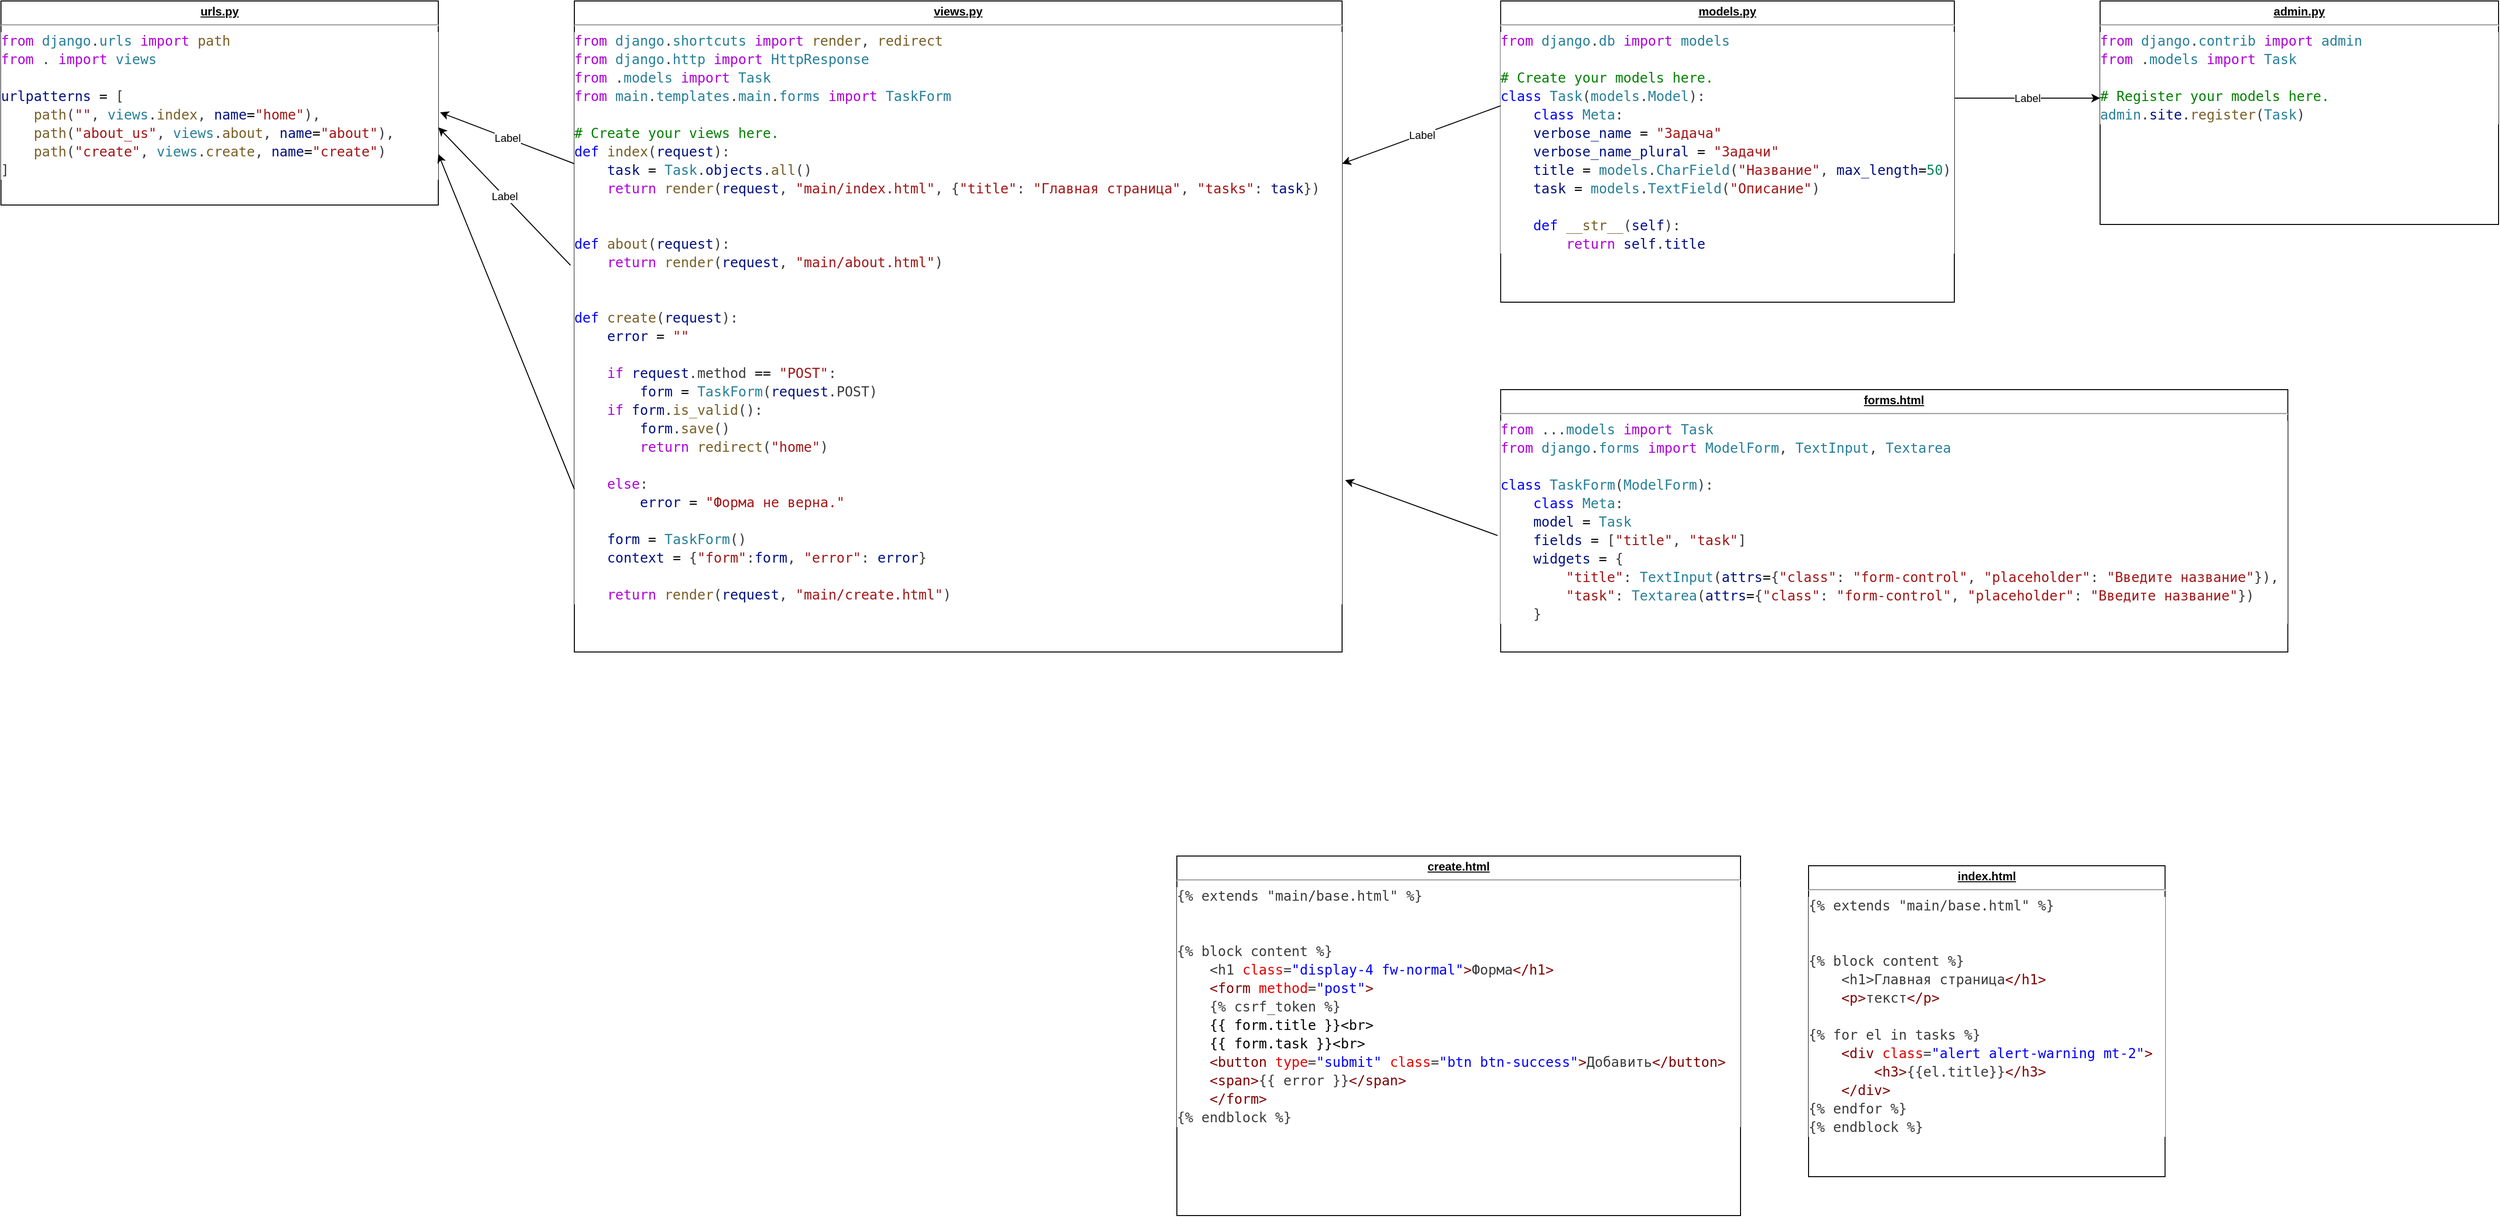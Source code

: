 <mxfile version="21.5.0" type="github">
  <diagram name="Page-1" id="e56a1550-8fbb-45ad-956c-1786394a9013">
    <mxGraphModel dx="2502" dy="1232" grid="1" gridSize="10" guides="1" tooltips="1" connect="1" arrows="1" fold="1" page="1" pageScale="1" pageWidth="1100" pageHeight="850" background="none" math="0" shadow="0">
      <root>
        <mxCell id="0" />
        <mxCell id="1" parent="0" />
        <mxCell id="yi79t5vUQcOIQiDHJ_99-1" value="&lt;p style=&quot;margin:0px;margin-top:4px;text-align:center;text-decoration:underline;&quot;&gt;&lt;b&gt;urls.py&lt;/b&gt;&lt;/p&gt;&lt;hr&gt;&lt;div style=&quot;background-color: rgb(255, 255, 255); font-family: &amp;quot;Droid Sans Mono&amp;quot;, &amp;quot;monospace&amp;quot;, monospace; font-size: 14px; line-height: 19px;&quot;&gt;&lt;div style=&quot;&quot;&gt;&lt;font color=&quot;#af00db&quot;&gt;from&lt;/font&gt; &lt;span style=&quot;color: rgb(38, 127, 153);&quot;&gt;django&lt;/span&gt;&lt;font color=&quot;#3b3b3b&quot;&gt;.&lt;/font&gt;&lt;span style=&quot;color: rgb(38, 127, 153);&quot;&gt;urls&lt;/span&gt; &lt;span style=&quot;color: rgb(175, 0, 219);&quot;&gt;import&lt;/span&gt; &lt;span style=&quot;color: rgb(121, 94, 38);&quot;&gt;path&lt;/span&gt;&lt;/div&gt;&lt;div style=&quot;color: rgb(59, 59, 59);&quot;&gt;&lt;span style=&quot;color: #af00db;&quot;&gt;from&lt;/span&gt; . &lt;span style=&quot;color: #af00db;&quot;&gt;import&lt;/span&gt; &lt;span style=&quot;color: #267f99;&quot;&gt;views&lt;/span&gt;&lt;/div&gt;&lt;br&gt;&lt;div style=&quot;color: rgb(59, 59, 59);&quot;&gt;&lt;span style=&quot;color: #001080;&quot;&gt;urlpatterns&lt;/span&gt; &lt;span style=&quot;color: #000000;&quot;&gt;=&lt;/span&gt; [&lt;/div&gt;&lt;div style=&quot;color: rgb(59, 59, 59);&quot;&gt;    &lt;span style=&quot;color: #795e26;&quot;&gt;&amp;nbsp; &amp;nbsp; path&lt;/span&gt;(&lt;span style=&quot;color: #a31515;&quot;&gt;&quot;&quot;&lt;/span&gt;, &lt;span style=&quot;color: #267f99;&quot;&gt;views&lt;/span&gt;.&lt;span style=&quot;color: #795e26;&quot;&gt;index&lt;/span&gt;, &lt;span style=&quot;color: #001080;&quot;&gt;name&lt;/span&gt;&lt;span style=&quot;color: #000000;&quot;&gt;=&lt;/span&gt;&lt;span style=&quot;color: #a31515;&quot;&gt;&quot;home&quot;&lt;/span&gt;),&lt;/div&gt;&lt;div style=&quot;color: rgb(59, 59, 59);&quot;&gt;    &amp;nbsp; &amp;nbsp;&lt;span style=&quot;color: rgb(121, 94, 38);&quot;&gt;&amp;nbsp;&lt;/span&gt;&lt;span style=&quot;color: #795e26;&quot;&gt;path&lt;/span&gt;(&lt;span style=&quot;color: #a31515;&quot;&gt;&quot;about_us&quot;&lt;/span&gt;, &lt;span style=&quot;color: #267f99;&quot;&gt;views&lt;/span&gt;.&lt;span style=&quot;color: #795e26;&quot;&gt;about&lt;/span&gt;, &lt;span style=&quot;color: #001080;&quot;&gt;name&lt;/span&gt;&lt;span style=&quot;color: #000000;&quot;&gt;=&lt;/span&gt;&lt;span style=&quot;color: #a31515;&quot;&gt;&quot;about&quot;&lt;/span&gt;),&lt;/div&gt;&lt;div style=&quot;color: rgb(59, 59, 59);&quot;&gt;    &amp;nbsp; &amp;nbsp;&lt;span style=&quot;color: rgb(121, 94, 38);&quot;&gt;&amp;nbsp;&lt;/span&gt;&lt;span style=&quot;color: #795e26;&quot;&gt;path&lt;/span&gt;(&lt;span style=&quot;color: #a31515;&quot;&gt;&quot;create&quot;&lt;/span&gt;, &lt;span style=&quot;color: #267f99;&quot;&gt;views&lt;/span&gt;.&lt;span style=&quot;color: #795e26;&quot;&gt;create&lt;/span&gt;, &lt;span style=&quot;color: #001080;&quot;&gt;name&lt;/span&gt;&lt;span style=&quot;color: #000000;&quot;&gt;=&lt;/span&gt;&lt;span style=&quot;color: #a31515;&quot;&gt;&quot;create&quot;&lt;/span&gt;)&lt;/div&gt;&lt;div style=&quot;color: rgb(59, 59, 59);&quot;&gt;]&lt;/div&gt;&lt;/div&gt;" style="verticalAlign=top;align=left;overflow=fill;fontSize=12;fontFamily=Helvetica;html=1;whiteSpace=wrap;" parent="1" vertex="1">
          <mxGeometry x="-510" y="70" width="450" height="210" as="geometry" />
        </mxCell>
        <mxCell id="yi79t5vUQcOIQiDHJ_99-2" value="&lt;p style=&quot;margin:0px;margin-top:4px;text-align:center;text-decoration:underline;&quot;&gt;&lt;b&gt;views.py&lt;/b&gt;&lt;/p&gt;&lt;hr&gt;&lt;div style=&quot;background-color: rgb(255, 255, 255); font-family: &amp;quot;Droid Sans Mono&amp;quot;, &amp;quot;monospace&amp;quot;, monospace; font-size: 14px; line-height: 19px;&quot;&gt;&lt;div style=&quot;&quot;&gt;&lt;font color=&quot;#af00db&quot;&gt;from&lt;/font&gt; &lt;span style=&quot;color: rgb(38, 127, 153);&quot;&gt;django&lt;/span&gt;&lt;font color=&quot;#3b3b3b&quot;&gt;.&lt;/font&gt;&lt;span style=&quot;color: rgb(38, 127, 153);&quot;&gt;shortcuts&lt;/span&gt; &lt;span style=&quot;color: rgb(175, 0, 219);&quot;&gt;import&lt;/span&gt; &lt;span style=&quot;color: rgb(121, 94, 38);&quot;&gt;render&lt;/span&gt;&lt;font color=&quot;#3b3b3b&quot;&gt;, &lt;/font&gt;&lt;span style=&quot;color: rgb(121, 94, 38);&quot;&gt;redirect&lt;/span&gt;&lt;/div&gt;&lt;div style=&quot;color: rgb(59, 59, 59);&quot;&gt;&lt;span style=&quot;color: #af00db;&quot;&gt;from&lt;/span&gt; &lt;span style=&quot;color: #267f99;&quot;&gt;django&lt;/span&gt;.&lt;span style=&quot;color: #267f99;&quot;&gt;http&lt;/span&gt; &lt;span style=&quot;color: #af00db;&quot;&gt;import&lt;/span&gt; &lt;span style=&quot;color: #267f99;&quot;&gt;HttpResponse&lt;/span&gt;&lt;/div&gt;&lt;div style=&quot;color: rgb(59, 59, 59);&quot;&gt;&lt;span style=&quot;color: #af00db;&quot;&gt;from&lt;/span&gt; .&lt;span style=&quot;color: #267f99;&quot;&gt;models&lt;/span&gt; &lt;span style=&quot;color: #af00db;&quot;&gt;import&lt;/span&gt; &lt;span style=&quot;color: #267f99;&quot;&gt;Task&lt;/span&gt;&lt;/div&gt;&lt;div style=&quot;color: rgb(59, 59, 59);&quot;&gt;&lt;span style=&quot;color: #af00db;&quot;&gt;from&lt;/span&gt; &lt;span style=&quot;color: #267f99;&quot;&gt;main&lt;/span&gt;.&lt;span style=&quot;color: #267f99;&quot;&gt;templates&lt;/span&gt;.&lt;span style=&quot;color: #267f99;&quot;&gt;main&lt;/span&gt;.&lt;span style=&quot;color: #267f99;&quot;&gt;forms&lt;/span&gt; &lt;span style=&quot;color: #af00db;&quot;&gt;import&lt;/span&gt; &lt;span style=&quot;color: #267f99;&quot;&gt;TaskForm&lt;/span&gt;&lt;/div&gt;&lt;br&gt;&lt;div style=&quot;color: rgb(59, 59, 59);&quot;&gt;&lt;span style=&quot;color: #008000;&quot;&gt;# Create your views here.&lt;/span&gt;&lt;/div&gt;&lt;div style=&quot;color: rgb(59, 59, 59);&quot;&gt;&lt;span style=&quot;color: #0000ff;&quot;&gt;def&lt;/span&gt; &lt;span style=&quot;color: #795e26;&quot;&gt;index&lt;/span&gt;(&lt;span style=&quot;color: #001080;&quot;&gt;request&lt;/span&gt;):&lt;/div&gt;&lt;div style=&quot;color: rgb(59, 59, 59);&quot;&gt;    &amp;nbsp; &amp;nbsp;&lt;span style=&quot;color: rgb(0, 16, 128);&quot;&gt;&amp;nbsp;&lt;/span&gt;&lt;span style=&quot;color: #001080;&quot;&gt;task&lt;/span&gt; &lt;span style=&quot;color: #000000;&quot;&gt;=&lt;/span&gt; &lt;span style=&quot;color: #267f99;&quot;&gt;Task&lt;/span&gt;.&lt;span style=&quot;color: #001080;&quot;&gt;objects&lt;/span&gt;.&lt;span style=&quot;color: #795e26;&quot;&gt;all&lt;/span&gt;()&lt;/div&gt;&lt;div style=&quot;color: rgb(59, 59, 59);&quot;&gt;    &amp;nbsp; &amp;nbsp;&lt;span style=&quot;color: rgb(0, 16, 128);&quot;&gt;&amp;nbsp;&lt;/span&gt;&lt;span style=&quot;color: #af00db;&quot;&gt;return&lt;/span&gt; &lt;span style=&quot;color: #795e26;&quot;&gt;render&lt;/span&gt;(&lt;span style=&quot;color: #001080;&quot;&gt;request&lt;/span&gt;, &lt;span style=&quot;color: #a31515;&quot;&gt;&quot;main/index.html&quot;&lt;/span&gt;, {&lt;span style=&quot;color: #a31515;&quot;&gt;&quot;title&quot;&lt;/span&gt;: &lt;span style=&quot;color: #a31515;&quot;&gt;&quot;Главная страница&quot;&lt;/span&gt;, &lt;span style=&quot;color: #a31515;&quot;&gt;&quot;tasks&quot;&lt;/span&gt;: &lt;span style=&quot;color: #001080;&quot;&gt;task&lt;/span&gt;})&lt;/div&gt;&lt;br&gt;&lt;br&gt;&lt;div style=&quot;color: rgb(59, 59, 59);&quot;&gt;&lt;span style=&quot;color: #0000ff;&quot;&gt;def&lt;/span&gt; &lt;span style=&quot;color: #795e26;&quot;&gt;about&lt;/span&gt;(&lt;span style=&quot;color: #001080;&quot;&gt;request&lt;/span&gt;):&lt;/div&gt;&lt;div style=&quot;color: rgb(59, 59, 59);&quot;&gt;    &amp;nbsp; &amp;nbsp;&lt;span style=&quot;color: rgb(0, 16, 128);&quot;&gt;&amp;nbsp;&lt;/span&gt;&lt;span style=&quot;color: #af00db;&quot;&gt;return&lt;/span&gt; &lt;span style=&quot;color: #795e26;&quot;&gt;render&lt;/span&gt;(&lt;span style=&quot;color: #001080;&quot;&gt;request&lt;/span&gt;, &lt;span style=&quot;color: #a31515;&quot;&gt;&quot;main/about.html&quot;&lt;/span&gt;)&lt;/div&gt;&lt;br&gt;&lt;br&gt;&lt;div style=&quot;color: rgb(59, 59, 59);&quot;&gt;&lt;span style=&quot;color: #0000ff;&quot;&gt;def&lt;/span&gt; &lt;span style=&quot;color: #795e26;&quot;&gt;create&lt;/span&gt;(&lt;span style=&quot;color: #001080;&quot;&gt;request&lt;/span&gt;):&lt;/div&gt;&lt;div style=&quot;color: rgb(59, 59, 59);&quot;&gt;    &amp;nbsp; &amp;nbsp;&lt;span style=&quot;color: rgb(0, 16, 128);&quot;&gt;&amp;nbsp;&lt;/span&gt;&lt;span style=&quot;color: #001080;&quot;&gt;error&lt;/span&gt; &lt;span style=&quot;color: #000000;&quot;&gt;=&lt;/span&gt; &lt;span style=&quot;color: #a31515;&quot;&gt;&quot;&quot;&lt;/span&gt;&lt;/div&gt;&lt;br&gt;&lt;div style=&quot;color: rgb(59, 59, 59);&quot;&gt;    &amp;nbsp; &amp;nbsp;&lt;span style=&quot;color: rgb(0, 16, 128);&quot;&gt;&amp;nbsp;&lt;/span&gt;&lt;span style=&quot;color: #af00db;&quot;&gt;if&lt;/span&gt; &lt;span style=&quot;color: #001080;&quot;&gt;request&lt;/span&gt;.method &lt;span style=&quot;color: #000000;&quot;&gt;==&lt;/span&gt; &lt;span style=&quot;color: #a31515;&quot;&gt;&quot;POST&quot;&lt;/span&gt;:&lt;/div&gt;&lt;div style=&quot;color: rgb(59, 59, 59);&quot;&gt;        &amp;nbsp; &amp;nbsp;&lt;span style=&quot;color: rgb(0, 16, 128);&quot;&gt;&amp;nbsp;&lt;/span&gt;&amp;nbsp; &amp;nbsp;&lt;span style=&quot;color: rgb(0, 16, 128);&quot;&gt;&amp;nbsp;&lt;/span&gt;&lt;span style=&quot;color: rgb(0, 16, 128);&quot;&gt;form&lt;/span&gt; &lt;span style=&quot;color: rgb(0, 0, 0);&quot;&gt;=&lt;/span&gt; &lt;span style=&quot;color: rgb(38, 127, 153);&quot;&gt;TaskForm&lt;/span&gt;(&lt;span style=&quot;color: rgb(0, 16, 128);&quot;&gt;request&lt;/span&gt;.POST)&lt;/div&gt;&lt;div style=&quot;color: rgb(59, 59, 59);&quot;&gt;        &amp;nbsp; &amp;nbsp;&lt;span style=&quot;color: rgb(0, 16, 128);&quot;&gt;&amp;nbsp;&lt;/span&gt;&lt;span style=&quot;color: #af00db;&quot;&gt;if&lt;/span&gt; &lt;span style=&quot;color: #001080;&quot;&gt;form&lt;/span&gt;.&lt;span style=&quot;color: #795e26;&quot;&gt;is_valid&lt;/span&gt;(): &lt;/div&gt;&lt;div style=&quot;color: rgb(59, 59, 59);&quot;&gt;            &amp;nbsp; &amp;nbsp;&lt;span style=&quot;color: rgb(0, 16, 128);&quot;&gt;&amp;nbsp;&lt;/span&gt;&amp;nbsp; &amp;nbsp;&lt;span style=&quot;color: rgb(0, 16, 128);&quot;&gt;&amp;nbsp;&lt;/span&gt;&lt;span style=&quot;color: rgb(0, 16, 128);&quot;&gt;form&lt;/span&gt;.&lt;span style=&quot;color: rgb(121, 94, 38);&quot;&gt;save&lt;/span&gt;()&lt;/div&gt;&lt;div style=&quot;color: rgb(59, 59, 59);&quot;&gt;            &amp;nbsp; &amp;nbsp;&lt;span style=&quot;color: rgb(0, 16, 128);&quot;&gt;&amp;nbsp; &amp;nbsp; &amp;nbsp;&lt;/span&gt;&lt;span style=&quot;color: #af00db;&quot;&gt;return&lt;/span&gt; &lt;span style=&quot;color: #795e26;&quot;&gt;redirect&lt;/span&gt;(&lt;span style=&quot;color: #a31515;&quot;&gt;&quot;home&quot;&lt;/span&gt;)&lt;/div&gt;&lt;br&gt;&lt;div style=&quot;color: rgb(59, 59, 59);&quot;&gt;    &amp;nbsp; &amp;nbsp;&lt;span style=&quot;color: rgb(0, 16, 128);&quot;&gt;&amp;nbsp;&lt;/span&gt;&lt;span style=&quot;color: #af00db;&quot;&gt;else&lt;/span&gt;:&lt;/div&gt;&lt;div style=&quot;color: rgb(59, 59, 59);&quot;&gt;        &amp;nbsp; &amp;nbsp;&lt;span style=&quot;color: rgb(0, 16, 128);&quot;&gt;&amp;nbsp;&lt;/span&gt;&amp;nbsp; &amp;nbsp;&lt;span style=&quot;color: rgb(0, 16, 128);&quot;&gt;&amp;nbsp;&lt;/span&gt;&lt;span style=&quot;color: rgb(0, 16, 128);&quot;&gt;error&lt;/span&gt; &lt;span style=&quot;color: rgb(0, 0, 0);&quot;&gt;=&lt;/span&gt; &lt;span style=&quot;color: rgb(163, 21, 21);&quot;&gt;&quot;Форма не верна.&quot;&lt;/span&gt;&lt;/div&gt;&lt;br&gt;&lt;div style=&quot;color: rgb(59, 59, 59);&quot;&gt;    &amp;nbsp; &amp;nbsp;&lt;span style=&quot;color: rgb(0, 16, 128);&quot;&gt;&amp;nbsp;&lt;/span&gt;&lt;span style=&quot;color: #001080;&quot;&gt;form&lt;/span&gt; &lt;span style=&quot;color: #000000;&quot;&gt;=&lt;/span&gt; &lt;span style=&quot;color: #267f99;&quot;&gt;TaskForm&lt;/span&gt;()&lt;/div&gt;&lt;div style=&quot;color: rgb(59, 59, 59);&quot;&gt;    &amp;nbsp; &amp;nbsp;&lt;span style=&quot;color: rgb(0, 16, 128);&quot;&gt;&amp;nbsp;&lt;/span&gt;&lt;span style=&quot;color: #001080;&quot;&gt;context&lt;/span&gt; &lt;span style=&quot;color: #000000;&quot;&gt;=&lt;/span&gt; {&lt;span style=&quot;color: #a31515;&quot;&gt;&quot;form&quot;&lt;/span&gt;:&lt;span style=&quot;color: #001080;&quot;&gt;form&lt;/span&gt;, &lt;span style=&quot;color: #a31515;&quot;&gt;&quot;error&quot;&lt;/span&gt;:  &lt;span style=&quot;color: #001080;&quot;&gt;error&lt;/span&gt;}&lt;/div&gt;&lt;br&gt;&lt;div style=&quot;color: rgb(59, 59, 59);&quot;&gt;    &amp;nbsp; &amp;nbsp;&lt;span style=&quot;color: rgb(0, 16, 128);&quot;&gt;&amp;nbsp;&lt;/span&gt;&lt;span style=&quot;color: #af00db;&quot;&gt;return&lt;/span&gt; &lt;span style=&quot;color: #795e26;&quot;&gt;render&lt;/span&gt;(&lt;span style=&quot;color: #001080;&quot;&gt;request&lt;/span&gt;, &lt;span style=&quot;color: #a31515;&quot;&gt;&quot;main/create.html&quot;&lt;/span&gt;)&lt;/div&gt;&lt;/div&gt;&lt;p style=&quot;margin:0px;margin-left:8px;&quot;&gt;&lt;br&gt;&lt;/p&gt;&lt;p style=&quot;margin:0px;margin-left:8px;&quot;&gt;&lt;br&gt;&lt;/p&gt;&lt;p style=&quot;margin:0px;margin-left:8px;&quot;&gt;&lt;br&gt;&lt;/p&gt;" style="verticalAlign=top;align=left;overflow=fill;fontSize=12;fontFamily=Helvetica;html=1;whiteSpace=wrap;" parent="1" vertex="1">
          <mxGeometry x="80" y="70" width="790" height="670" as="geometry" />
        </mxCell>
        <mxCell id="yi79t5vUQcOIQiDHJ_99-8" value="" style="endArrow=classic;html=1;rounded=0;entryX=1.001;entryY=0.257;entryDx=0;entryDy=0;entryPerimeter=0;exitX=-0.005;exitY=0.406;exitDx=0;exitDy=0;exitPerimeter=0;" parent="1" source="yi79t5vUQcOIQiDHJ_99-2" edge="1">
          <mxGeometry relative="1" as="geometry">
            <mxPoint x="29.55" y="437.48" as="sourcePoint" />
            <mxPoint x="-60.0" y="200.0" as="targetPoint" />
          </mxGeometry>
        </mxCell>
        <mxCell id="yi79t5vUQcOIQiDHJ_99-9" value="Label" style="edgeLabel;resizable=0;html=1;align=center;verticalAlign=middle;" parent="yi79t5vUQcOIQiDHJ_99-8" connectable="0" vertex="1">
          <mxGeometry relative="1" as="geometry" />
        </mxCell>
        <mxCell id="yi79t5vUQcOIQiDHJ_99-10" value="&lt;p style=&quot;margin:0px;margin-top:4px;text-align:center;text-decoration:underline;&quot;&gt;&lt;b&gt;index.html&lt;/b&gt;&lt;/p&gt;&lt;hr&gt;&lt;div style=&quot;color: rgb(59, 59, 59); background-color: rgb(255, 255, 255); font-family: &amp;quot;Droid Sans Mono&amp;quot;, &amp;quot;monospace&amp;quot;, monospace; font-size: 14px; line-height: 19px;&quot;&gt;&lt;div&gt;{% extends &quot;main/base.html&quot; %}&lt;/div&gt;&lt;br&gt;&lt;br&gt;&lt;div&gt;{% block content %}&lt;/div&gt;&lt;div&gt;&amp;nbsp; &amp;nbsp; &amp;lt;h1&amp;gt;Главная страница&lt;span style=&quot;color: #800000;&quot;&gt;&amp;lt;/h1&amp;gt;&lt;/span&gt;&lt;/div&gt;&lt;div&gt;    &lt;span style=&quot;color: #800000;&quot;&gt;&amp;nbsp; &amp;nbsp; &amp;lt;p&amp;gt;&lt;/span&gt;текст&lt;span style=&quot;color: #800000;&quot;&gt;&amp;lt;/p&amp;gt;&lt;/span&gt;&lt;/div&gt;&lt;br&gt;&lt;div&gt;    {% for el in tasks %}&lt;/div&gt;&lt;div&gt;        &lt;span style=&quot;color: #800000;&quot;&gt;&amp;nbsp; &amp;nbsp; &amp;lt;div&lt;/span&gt; &lt;span style=&quot;color: #e50000;&quot;&gt;class&lt;/span&gt;=&lt;span style=&quot;color: #0000ff;&quot;&gt;&quot;alert alert-warning mt-2&quot;&lt;/span&gt;&lt;span style=&quot;color: #800000;&quot;&gt;&amp;gt;&lt;/span&gt;&lt;/div&gt;&lt;div&gt;            &lt;span style=&quot;color: #800000;&quot;&gt;&amp;nbsp; &amp;nbsp; &amp;nbsp; &amp;nbsp; &amp;lt;h3&amp;gt;&lt;/span&gt;{{el.title}}&lt;span style=&quot;color: #800000;&quot;&gt;&amp;lt;/h3&amp;gt;&lt;/span&gt;&lt;/div&gt;&lt;div&gt;        &lt;span style=&quot;color: #800000;&quot;&gt;&amp;nbsp; &amp;nbsp; &amp;lt;/div&amp;gt;&lt;/span&gt;&lt;/div&gt;&lt;div&gt;    {% endfor %}&lt;/div&gt;&lt;div&gt;{% endblock %}&lt;/div&gt;&lt;/div&gt;" style="verticalAlign=top;align=left;overflow=fill;fontSize=12;fontFamily=Helvetica;html=1;whiteSpace=wrap;" parent="1" vertex="1">
          <mxGeometry x="1350" y="960" width="366.83" height="320" as="geometry" />
        </mxCell>
        <mxCell id="yi79t5vUQcOIQiDHJ_99-11" value="&lt;p style=&quot;margin:0px;margin-top:4px;text-align:center;text-decoration:underline;&quot;&gt;&lt;b&gt;create.html&lt;/b&gt;&lt;/p&gt;&lt;hr&gt;&lt;div style=&quot;background-color: rgb(255, 255, 255); font-family: &amp;quot;Droid Sans Mono&amp;quot;, &amp;quot;monospace&amp;quot;, monospace; font-size: 14px; line-height: 19px;&quot;&gt;&lt;div style=&quot;color: rgb(59, 59, 59);&quot;&gt;{% extends &quot;main/base.html&quot; %}&lt;/div&gt;&lt;br&gt;&lt;br&gt;&lt;div style=&quot;color: rgb(59, 59, 59);&quot;&gt;{% block content %}&lt;/div&gt;&lt;div style=&quot;color: rgb(59, 59, 59);&quot;&gt;&amp;nbsp; &amp;nbsp; &amp;lt;h1 &lt;span style=&quot;color: #e50000;&quot;&gt;class&lt;/span&gt;=&lt;span style=&quot;color: #0000ff;&quot;&gt;&quot;display-4 fw-normal&quot;&lt;/span&gt;&lt;span style=&quot;color: #800000;&quot;&gt;&amp;gt;&lt;/span&gt;Форма&lt;span style=&quot;color: #800000;&quot;&gt;&amp;lt;/h1&amp;gt;&lt;/span&gt;&lt;/div&gt;&lt;div style=&quot;color: rgb(59, 59, 59);&quot;&gt;    &lt;span style=&quot;color: #800000;&quot;&gt;&amp;nbsp; &amp;nbsp; &amp;lt;form&lt;/span&gt; &lt;span style=&quot;color: #e50000;&quot;&gt;method&lt;/span&gt;=&lt;span style=&quot;color: #0000ff;&quot;&gt;&quot;post&quot;&lt;/span&gt;&lt;span style=&quot;color: #800000;&quot;&gt;&amp;gt;&lt;/span&gt;&lt;/div&gt;&lt;div style=&quot;color: rgb(59, 59, 59);&quot;&gt;&amp;nbsp; &amp;nbsp; {% csrf_token %}&lt;/div&gt;&lt;div style=&quot;&quot;&gt;        &lt;span style=&quot;color: rgb(0, 128, 0);&quot;&gt;&amp;nbsp; &amp;nbsp; &lt;/span&gt;{{ form.title }}&amp;lt;br&amp;gt;&lt;/div&gt;&lt;div style=&quot;&quot;&gt;        &amp;nbsp; &amp;nbsp; {{ form.task }}&amp;lt;br&amp;gt;&lt;/div&gt;&lt;div style=&quot;color: rgb(59, 59, 59);&quot;&gt;&lt;span style=&quot;color: rgb(128, 0, 0);&quot;&gt;&amp;nbsp; &amp;nbsp; &amp;lt;button&lt;/span&gt; &lt;span style=&quot;color: rgb(229, 0, 0);&quot;&gt;type&lt;/span&gt;=&lt;span style=&quot;color: rgb(0, 0, 255);&quot;&gt;&quot;submit&quot;&lt;/span&gt; &lt;span style=&quot;color: rgb(229, 0, 0);&quot;&gt;class&lt;/span&gt;=&lt;span style=&quot;color: rgb(0, 0, 255);&quot;&gt;&quot;btn btn-success&quot;&lt;/span&gt;&lt;span style=&quot;color: rgb(128, 0, 0);&quot;&gt;&amp;gt;&lt;/span&gt;Добавить&lt;span style=&quot;color: rgb(128, 0, 0);&quot;&gt;&amp;lt;/button&amp;gt;&lt;/span&gt;&lt;br&gt;&lt;/div&gt;&lt;div style=&quot;color: rgb(59, 59, 59);&quot;&gt;        &lt;span style=&quot;color: #800000;&quot;&gt;&amp;nbsp; &amp;nbsp; &amp;lt;span&amp;gt;&lt;/span&gt;{{ error }}&lt;span style=&quot;color: #800000;&quot;&gt;&amp;lt;/span&amp;gt;&lt;/span&gt;&lt;/div&gt;&lt;div style=&quot;color: rgb(59, 59, 59);&quot;&gt;    &lt;span style=&quot;color: #800000;&quot;&gt;&amp;nbsp; &amp;nbsp; &amp;lt;/form&amp;gt;&lt;/span&gt;&lt;/div&gt;&lt;div style=&quot;color: rgb(59, 59, 59);&quot;&gt;{% endblock %}&lt;/div&gt;&lt;/div&gt;" style="verticalAlign=top;align=left;overflow=fill;fontSize=12;fontFamily=Helvetica;html=1;whiteSpace=wrap;" parent="1" vertex="1">
          <mxGeometry x="700" y="950" width="580" height="370" as="geometry" />
        </mxCell>
        <mxCell id="yi79t5vUQcOIQiDHJ_99-12" value="" style="endArrow=classic;html=1;rounded=0;entryX=1.004;entryY=0.137;entryDx=0;entryDy=0;entryPerimeter=0;exitX=0;exitY=0.25;exitDx=0;exitDy=0;" parent="1" source="yi79t5vUQcOIQiDHJ_99-2" edge="1">
          <mxGeometry relative="1" as="geometry">
            <mxPoint x="29.49" y="165.35" as="sourcePoint" />
            <mxPoint x="-58.2" y="184.64" as="targetPoint" />
          </mxGeometry>
        </mxCell>
        <mxCell id="yi79t5vUQcOIQiDHJ_99-13" value="Label" style="edgeLabel;resizable=0;html=1;align=center;verticalAlign=middle;" parent="yi79t5vUQcOIQiDHJ_99-12" connectable="0" vertex="1">
          <mxGeometry relative="1" as="geometry" />
        </mxCell>
        <mxCell id="yi79t5vUQcOIQiDHJ_99-30" value="&lt;p style=&quot;margin:0px;margin-top:4px;text-align:center;text-decoration:underline;&quot;&gt;&lt;b&gt;models.py&lt;/b&gt;&lt;/p&gt;&lt;hr&gt;&lt;div style=&quot;background-color: rgb(255, 255, 255); font-family: &amp;quot;Droid Sans Mono&amp;quot;, &amp;quot;monospace&amp;quot;, monospace; font-size: 14px; line-height: 19px;&quot;&gt;&lt;div style=&quot;&quot;&gt;&lt;font color=&quot;#af00db&quot;&gt;from&lt;/font&gt; &lt;span style=&quot;color: rgb(38, 127, 153);&quot;&gt;django&lt;/span&gt;&lt;font color=&quot;#3b3b3b&quot;&gt;.&lt;/font&gt;&lt;span style=&quot;color: rgb(38, 127, 153);&quot;&gt;db&lt;/span&gt; &lt;span style=&quot;color: rgb(175, 0, 219);&quot;&gt;import&lt;/span&gt; &lt;span style=&quot;color: rgb(38, 127, 153);&quot;&gt;models&lt;/span&gt;&lt;/div&gt;&lt;br&gt;&lt;div style=&quot;color: rgb(59, 59, 59);&quot;&gt;&lt;span style=&quot;color: #008000;&quot;&gt;# Create your models here.&lt;/span&gt;&lt;/div&gt;&lt;div style=&quot;color: rgb(59, 59, 59);&quot;&gt;&lt;span style=&quot;color: #0000ff;&quot;&gt;class&lt;/span&gt; &lt;span style=&quot;color: #267f99;&quot;&gt;Task&lt;/span&gt;(&lt;span style=&quot;color: #267f99;&quot;&gt;models&lt;/span&gt;.&lt;span style=&quot;color: #267f99;&quot;&gt;Model&lt;/span&gt;):&lt;/div&gt;&lt;div style=&quot;color: rgb(59, 59, 59);&quot;&gt;    &lt;span style=&quot;color: #0000ff;&quot;&gt;&amp;nbsp; &amp;nbsp; class&lt;/span&gt; &lt;span style=&quot;color: #267f99;&quot;&gt;Meta&lt;/span&gt;:&lt;/div&gt;&lt;div style=&quot;color: rgb(59, 59, 59);&quot;&gt;        &amp;nbsp; &amp;nbsp;&lt;span style=&quot;color: rgb(0, 0, 255);&quot;&gt;&amp;nbsp;&lt;/span&gt;&lt;span style=&quot;color: #001080;&quot;&gt;verbose_name&lt;/span&gt; &lt;span style=&quot;color: #000000;&quot;&gt;=&lt;/span&gt; &lt;span style=&quot;color: #a31515;&quot;&gt;&quot;Задача&quot;&lt;/span&gt;&lt;/div&gt;&lt;div style=&quot;color: rgb(59, 59, 59);&quot;&gt;        &amp;nbsp; &amp;nbsp;&lt;span style=&quot;color: rgb(0, 0, 255);&quot;&gt;&amp;nbsp;&lt;/span&gt;&lt;span style=&quot;color: #001080;&quot;&gt;verbose_name_plural&lt;/span&gt; &lt;span style=&quot;color: #000000;&quot;&gt;=&lt;/span&gt; &lt;span style=&quot;color: #a31515;&quot;&gt;&quot;Задачи&quot;&lt;/span&gt;&lt;/div&gt;&lt;div style=&quot;color: rgb(59, 59, 59);&quot;&gt;    &lt;/div&gt;&lt;div style=&quot;color: rgb(59, 59, 59);&quot;&gt;    &amp;nbsp; &amp;nbsp;&lt;span style=&quot;color: rgb(0, 0, 255);&quot;&gt;&amp;nbsp;&lt;/span&gt;&lt;span style=&quot;color: #001080;&quot;&gt;title&lt;/span&gt; &lt;span style=&quot;color: #000000;&quot;&gt;=&lt;/span&gt; &lt;span style=&quot;color: #267f99;&quot;&gt;models&lt;/span&gt;.&lt;span style=&quot;color: #267f99;&quot;&gt;CharField&lt;/span&gt;(&lt;span style=&quot;color: #a31515;&quot;&gt;&quot;Название&quot;&lt;/span&gt;, &lt;span style=&quot;color: #001080;&quot;&gt;max_length&lt;/span&gt;&lt;span style=&quot;color: #000000;&quot;&gt;=&lt;/span&gt;&lt;span style=&quot;color: #098658;&quot;&gt;50&lt;/span&gt;)&lt;/div&gt;&lt;div style=&quot;color: rgb(59, 59, 59);&quot;&gt;    &amp;nbsp; &amp;nbsp;&lt;span style=&quot;color: rgb(0, 0, 255);&quot;&gt;&amp;nbsp;&lt;/span&gt;&lt;span style=&quot;color: #001080;&quot;&gt;task&lt;/span&gt; &lt;span style=&quot;color: #000000;&quot;&gt;=&lt;/span&gt; &lt;span style=&quot;color: #267f99;&quot;&gt;models&lt;/span&gt;.&lt;span style=&quot;color: #267f99;&quot;&gt;TextField&lt;/span&gt;(&lt;span style=&quot;color: #a31515;&quot;&gt;&quot;Описание&quot;&lt;/span&gt;)&lt;/div&gt;&lt;br&gt;&lt;div style=&quot;color: rgb(59, 59, 59);&quot;&gt;    &lt;span style=&quot;color: #0000ff;&quot;&gt;&amp;nbsp; &amp;nbsp; def&lt;/span&gt; &lt;span style=&quot;color: #795e26;&quot;&gt;__str__&lt;/span&gt;(&lt;span style=&quot;color: #001080;&quot;&gt;self&lt;/span&gt;):&lt;/div&gt;&lt;div style=&quot;color: rgb(59, 59, 59);&quot;&gt;        &amp;nbsp; &amp;nbsp;&lt;span style=&quot;color: rgb(0, 0, 255);&quot;&gt;&amp;nbsp; &amp;nbsp; &amp;nbsp;&lt;/span&gt;&lt;span style=&quot;color: #af00db;&quot;&gt;return&lt;/span&gt; &lt;span style=&quot;color: #001080;&quot;&gt;self&lt;/span&gt;.&lt;span style=&quot;color: #001080;&quot;&gt;title&lt;/span&gt;&lt;/div&gt;&lt;/div&gt;" style="verticalAlign=top;align=left;overflow=fill;fontSize=12;fontFamily=Helvetica;html=1;whiteSpace=wrap;" parent="1" vertex="1">
          <mxGeometry x="1033.17" y="70" width="466.83" height="310" as="geometry" />
        </mxCell>
        <mxCell id="yi79t5vUQcOIQiDHJ_99-31" value="&lt;p style=&quot;margin:0px;margin-top:4px;text-align:center;text-decoration:underline;&quot;&gt;&lt;b&gt;admin.py&lt;/b&gt;&lt;/p&gt;&lt;hr&gt;&lt;div style=&quot;background-color: rgb(255, 255, 255); font-family: &amp;quot;Droid Sans Mono&amp;quot;, &amp;quot;monospace&amp;quot;, monospace; font-size: 14px; line-height: 19px;&quot;&gt;&lt;div style=&quot;&quot;&gt;&lt;font color=&quot;#af00db&quot;&gt;from&lt;/font&gt; &lt;span style=&quot;color: rgb(38, 127, 153);&quot;&gt;django&lt;/span&gt;&lt;font color=&quot;#3b3b3b&quot;&gt;.&lt;/font&gt;&lt;span style=&quot;color: rgb(38, 127, 153);&quot;&gt;contrib&lt;/span&gt; &lt;span style=&quot;color: rgb(175, 0, 219);&quot;&gt;import&lt;/span&gt; &lt;span style=&quot;color: rgb(38, 127, 153);&quot;&gt;admin&lt;/span&gt;&lt;/div&gt;&lt;div style=&quot;color: rgb(59, 59, 59);&quot;&gt;&lt;span style=&quot;color: #af00db;&quot;&gt;from&lt;/span&gt; .&lt;span style=&quot;color: #267f99;&quot;&gt;models&lt;/span&gt; &lt;span style=&quot;color: #af00db;&quot;&gt;import&lt;/span&gt; &lt;span style=&quot;color: #267f99;&quot;&gt;Task&lt;/span&gt;&lt;/div&gt;&lt;br&gt;&lt;div style=&quot;color: rgb(59, 59, 59);&quot;&gt;&lt;span style=&quot;color: #008000;&quot;&gt;# Register your models here.&lt;/span&gt;&lt;/div&gt;&lt;div style=&quot;color: rgb(59, 59, 59);&quot;&gt;&lt;span style=&quot;color: #267f99;&quot;&gt;admin&lt;/span&gt;.&lt;span style=&quot;color: #001080;&quot;&gt;site&lt;/span&gt;.&lt;span style=&quot;color: #795e26;&quot;&gt;register&lt;/span&gt;(&lt;span style=&quot;color: #267f99;&quot;&gt;Task&lt;/span&gt;)&lt;/div&gt;&lt;/div&gt;" style="verticalAlign=top;align=left;overflow=fill;fontSize=12;fontFamily=Helvetica;html=1;whiteSpace=wrap;" parent="1" vertex="1">
          <mxGeometry x="1650" y="70" width="410" height="230" as="geometry" />
        </mxCell>
        <mxCell id="yi79t5vUQcOIQiDHJ_99-34" value="" style="endArrow=classic;html=1;rounded=0;entryX=0;entryY=0.435;entryDx=0;entryDy=0;entryPerimeter=0;" parent="1" edge="1" target="yi79t5vUQcOIQiDHJ_99-31">
          <mxGeometry relative="1" as="geometry">
            <mxPoint x="1500" y="170" as="sourcePoint" />
            <mxPoint x="1570" y="170" as="targetPoint" />
          </mxGeometry>
        </mxCell>
        <mxCell id="yi79t5vUQcOIQiDHJ_99-35" value="Label" style="edgeLabel;resizable=0;html=1;align=center;verticalAlign=middle;" parent="yi79t5vUQcOIQiDHJ_99-34" connectable="0" vertex="1">
          <mxGeometry relative="1" as="geometry" />
        </mxCell>
        <mxCell id="yi79t5vUQcOIQiDHJ_99-36" value="" style="endArrow=classic;html=1;rounded=0;exitX=0;exitY=0.348;exitDx=0;exitDy=0;exitPerimeter=0;entryX=1;entryY=0.25;entryDx=0;entryDy=0;" parent="1" source="yi79t5vUQcOIQiDHJ_99-30" target="yi79t5vUQcOIQiDHJ_99-2" edge="1">
          <mxGeometry relative="1" as="geometry">
            <mxPoint x="730" y="440" as="sourcePoint" />
            <mxPoint x="830" y="440" as="targetPoint" />
          </mxGeometry>
        </mxCell>
        <mxCell id="yi79t5vUQcOIQiDHJ_99-37" value="Label" style="edgeLabel;resizable=0;html=1;align=center;verticalAlign=middle;" parent="yi79t5vUQcOIQiDHJ_99-36" connectable="0" vertex="1">
          <mxGeometry relative="1" as="geometry" />
        </mxCell>
        <mxCell id="twKU28QJjfa9Xpo9LUrA-1" value="&lt;p style=&quot;margin:0px;margin-top:4px;text-align:center;text-decoration:underline;&quot;&gt;&lt;b&gt;forms.html&lt;/b&gt;&lt;/p&gt;&lt;hr&gt;&lt;div style=&quot;background-color: rgb(255, 255, 255); font-family: &amp;quot;Droid Sans Mono&amp;quot;, &amp;quot;monospace&amp;quot;, monospace; font-size: 14px; line-height: 19px;&quot;&gt;&lt;div style=&quot;&quot;&gt;&lt;font color=&quot;#af00db&quot;&gt;from&lt;/font&gt;&lt;font color=&quot;#3b3b3b&quot;&gt; ...&lt;/font&gt;&lt;span style=&quot;color: rgb(38, 127, 153);&quot;&gt;models&lt;/span&gt; &lt;span style=&quot;color: rgb(175, 0, 219);&quot;&gt;import&lt;/span&gt; &lt;span style=&quot;color: rgb(38, 127, 153);&quot;&gt;Task&lt;/span&gt;&lt;/div&gt;&lt;div style=&quot;color: rgb(59, 59, 59);&quot;&gt;&lt;span style=&quot;color: #af00db;&quot;&gt;from&lt;/span&gt; &lt;span style=&quot;color: #267f99;&quot;&gt;django&lt;/span&gt;.&lt;span style=&quot;color: #267f99;&quot;&gt;forms&lt;/span&gt; &lt;span style=&quot;color: #af00db;&quot;&gt;import&lt;/span&gt; &lt;span style=&quot;color: #267f99;&quot;&gt;ModelForm&lt;/span&gt;, &lt;span style=&quot;color: #267f99;&quot;&gt;TextInput&lt;/span&gt;, &lt;span style=&quot;color: #267f99;&quot;&gt;Textarea&lt;/span&gt;&lt;/div&gt;&lt;br&gt;&lt;div style=&quot;color: rgb(59, 59, 59);&quot;&gt;&lt;span style=&quot;color: #0000ff;&quot;&gt;class&lt;/span&gt; &lt;span style=&quot;color: #267f99;&quot;&gt;TaskForm&lt;/span&gt;(&lt;span style=&quot;color: #267f99;&quot;&gt;ModelForm&lt;/span&gt;):&lt;/div&gt;&lt;div style=&quot;color: rgb(59, 59, 59);&quot;&gt;    &lt;span style=&quot;color: #0000ff;&quot;&gt;&amp;nbsp; &amp;nbsp; class&lt;/span&gt; &lt;span style=&quot;color: #267f99;&quot;&gt;Meta&lt;/span&gt;:&lt;/div&gt;&lt;div style=&quot;color: rgb(59, 59, 59);&quot;&gt;        &lt;span style=&quot;color: #001080;&quot;&gt;&amp;nbsp; &amp;nbsp; model&lt;/span&gt; &lt;span style=&quot;color: #000000;&quot;&gt;=&lt;/span&gt; &lt;span style=&quot;color: #267f99;&quot;&gt;Task&lt;/span&gt;&lt;/div&gt;&lt;div style=&quot;color: rgb(59, 59, 59);&quot;&gt;        &lt;span style=&quot;color: #001080;&quot;&gt;&amp;nbsp; &amp;nbsp; fields&lt;/span&gt; &lt;span style=&quot;color: #000000;&quot;&gt;=&lt;/span&gt; [&lt;span style=&quot;color: #a31515;&quot;&gt;&quot;title&quot;&lt;/span&gt;, &lt;span style=&quot;color: #a31515;&quot;&gt;&quot;task&quot;&lt;/span&gt;]&lt;/div&gt;&lt;div style=&quot;color: rgb(59, 59, 59);&quot;&gt;        &lt;span style=&quot;color: #001080;&quot;&gt;&amp;nbsp; &amp;nbsp; widgets&lt;/span&gt; &lt;span style=&quot;color: #000000;&quot;&gt;=&lt;/span&gt; {&lt;/div&gt;&lt;div style=&quot;color: rgb(59, 59, 59);&quot;&gt;            &lt;span style=&quot;color: #a31515;&quot;&gt;&amp;nbsp; &amp;nbsp; &amp;nbsp; &amp;nbsp; &quot;title&quot;&lt;/span&gt;: &lt;span style=&quot;color: #267f99;&quot;&gt;TextInput&lt;/span&gt;(&lt;span style=&quot;color: #001080;&quot;&gt;attrs&lt;/span&gt;&lt;span style=&quot;color: #000000;&quot;&gt;=&lt;/span&gt;{&lt;span style=&quot;color: #a31515;&quot;&gt;&quot;class&quot;&lt;/span&gt;: &lt;span style=&quot;color: #a31515;&quot;&gt;&quot;form-control&quot;&lt;/span&gt;, &lt;span style=&quot;color: #a31515;&quot;&gt;&quot;placeholder&quot;&lt;/span&gt;: &lt;span style=&quot;color: #a31515;&quot;&gt;&quot;Введите название&quot;&lt;/span&gt;}),&amp;nbsp; &amp;nbsp; &amp;nbsp; &amp;nbsp; &amp;nbsp;&amp;nbsp;&lt;span style=&quot;color: #a31515;&quot;&gt;&quot;task&quot;&lt;/span&gt;: &lt;span style=&quot;color: #267f99;&quot;&gt;Textarea&lt;/span&gt;(&lt;span style=&quot;color: #001080;&quot;&gt;attrs&lt;/span&gt;&lt;span style=&quot;color: #000000;&quot;&gt;=&lt;/span&gt;{&lt;span style=&quot;color: #a31515;&quot;&gt;&quot;class&quot;&lt;/span&gt;: &lt;span style=&quot;color: #a31515;&quot;&gt;&quot;form-control&quot;&lt;/span&gt;, &lt;span style=&quot;color: #a31515;&quot;&gt;&quot;placeholder&quot;&lt;/span&gt;: &lt;span style=&quot;color: #a31515;&quot;&gt;&quot;Введите название&quot;&lt;/span&gt;})&lt;/div&gt;&lt;div style=&quot;color: rgb(59, 59, 59);&quot;&gt;&amp;nbsp; &amp;nbsp; }&lt;/div&gt;&lt;/div&gt;" style="verticalAlign=top;align=left;overflow=fill;fontSize=12;fontFamily=Helvetica;html=1;whiteSpace=wrap;" vertex="1" parent="1">
          <mxGeometry x="1033.17" y="470" width="810" height="270" as="geometry" />
        </mxCell>
        <mxCell id="twKU28QJjfa9Xpo9LUrA-2" value="" style="endArrow=classic;html=1;rounded=0;exitX=0;exitY=0.75;exitDx=0;exitDy=0;entryX=1;entryY=0.75;entryDx=0;entryDy=0;" edge="1" parent="1" source="yi79t5vUQcOIQiDHJ_99-2" target="yi79t5vUQcOIQiDHJ_99-1">
          <mxGeometry width="50" height="50" relative="1" as="geometry">
            <mxPoint x="-100" y="430" as="sourcePoint" />
            <mxPoint x="-50" y="380" as="targetPoint" />
          </mxGeometry>
        </mxCell>
        <mxCell id="twKU28QJjfa9Xpo9LUrA-3" value="" style="endArrow=classic;html=1;rounded=0;exitX=-0.004;exitY=0.556;exitDx=0;exitDy=0;exitPerimeter=0;entryX=1.004;entryY=0.736;entryDx=0;entryDy=0;entryPerimeter=0;" edge="1" parent="1" source="twKU28QJjfa9Xpo9LUrA-1" target="yi79t5vUQcOIQiDHJ_99-2">
          <mxGeometry width="50" height="50" relative="1" as="geometry">
            <mxPoint x="720" y="200" as="sourcePoint" />
            <mxPoint x="770" y="150" as="targetPoint" />
          </mxGeometry>
        </mxCell>
      </root>
    </mxGraphModel>
  </diagram>
</mxfile>

